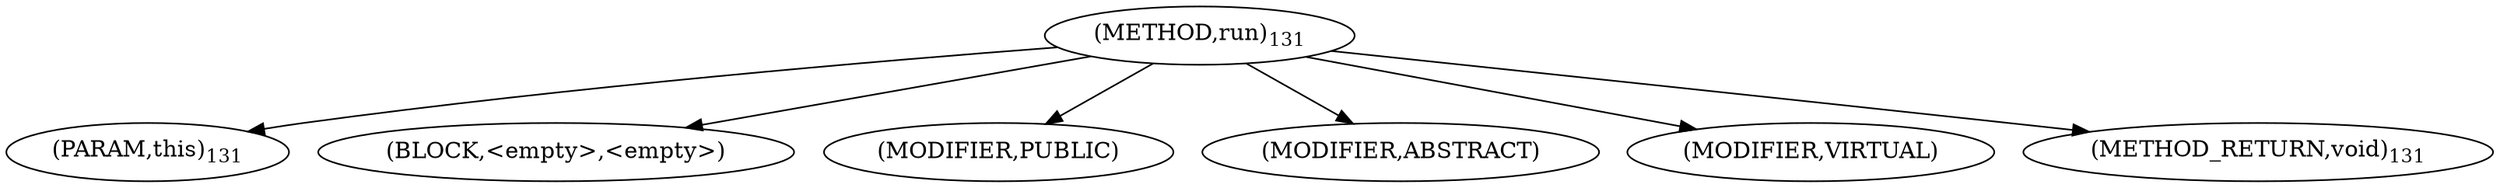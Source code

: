 digraph "run" {  
"88" [label = <(METHOD,run)<SUB>131</SUB>> ]
"89" [label = <(PARAM,this)<SUB>131</SUB>> ]
"90" [label = <(BLOCK,&lt;empty&gt;,&lt;empty&gt;)> ]
"91" [label = <(MODIFIER,PUBLIC)> ]
"92" [label = <(MODIFIER,ABSTRACT)> ]
"93" [label = <(MODIFIER,VIRTUAL)> ]
"94" [label = <(METHOD_RETURN,void)<SUB>131</SUB>> ]
  "88" -> "89" 
  "88" -> "90" 
  "88" -> "91" 
  "88" -> "92" 
  "88" -> "93" 
  "88" -> "94" 
}
